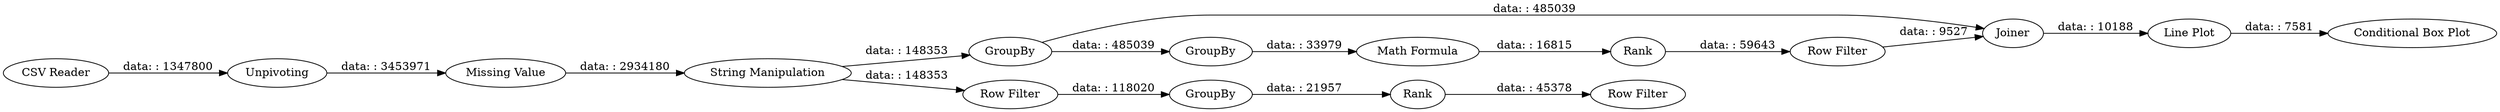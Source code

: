 digraph {
	"8134357165698051912_5" [label="String Manipulation"]
	"8134357165698051912_9" [label="Row Filter"]
	"8134357165698051912_11" [label="Line Plot"]
	"8134357165698051912_7" [label="Math Formula"]
	"8134357165698051912_13" [label=GroupBy]
	"8134357165698051912_8" [label=Rank]
	"8134357165698051912_15" [label="Row Filter"]
	"8134357165698051912_10" [label=Joiner]
	"8134357165698051912_4" [label=GroupBy]
	"8134357165698051912_14" [label=Rank]
	"8134357165698051912_16" [label="Conditional Box Plot"]
	"8134357165698051912_6" [label=GroupBy]
	"8134357165698051912_3" [label="Missing Value"]
	"8134357165698051912_1" [label="CSV Reader"]
	"8134357165698051912_2" [label=Unpivoting]
	"8134357165698051912_12" [label="Row Filter"]
	"8134357165698051912_6" -> "8134357165698051912_7" [label="data: : 33979"]
	"8134357165698051912_12" -> "8134357165698051912_13" [label="data: : 118020"]
	"8134357165698051912_9" -> "8134357165698051912_10" [label="data: : 9527"]
	"8134357165698051912_11" -> "8134357165698051912_16" [label="data: : 7581"]
	"8134357165698051912_8" -> "8134357165698051912_9" [label="data: : 59643"]
	"8134357165698051912_5" -> "8134357165698051912_4" [label="data: : 148353"]
	"8134357165698051912_14" -> "8134357165698051912_15" [label="data: : 45378"]
	"8134357165698051912_2" -> "8134357165698051912_3" [label="data: : 3453971"]
	"8134357165698051912_5" -> "8134357165698051912_12" [label="data: : 148353"]
	"8134357165698051912_1" -> "8134357165698051912_2" [label="data: : 1347800"]
	"8134357165698051912_4" -> "8134357165698051912_6" [label="data: : 485039"]
	"8134357165698051912_10" -> "8134357165698051912_11" [label="data: : 10188"]
	"8134357165698051912_7" -> "8134357165698051912_8" [label="data: : 16815"]
	"8134357165698051912_3" -> "8134357165698051912_5" [label="data: : 2934180"]
	"8134357165698051912_4" -> "8134357165698051912_10" [label="data: : 485039"]
	"8134357165698051912_13" -> "8134357165698051912_14" [label="data: : 21957"]
	rankdir=LR
}
